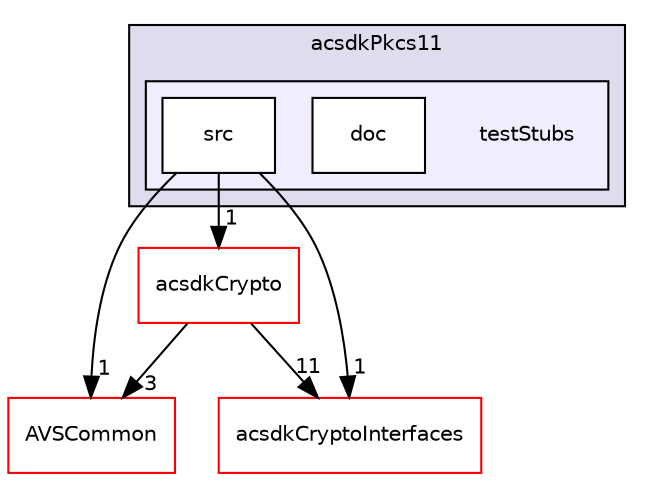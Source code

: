 digraph "/workplace/avs-device-sdk/core/Crypto/acsdkPkcs11/testStubs" {
  compound=true
  node [ fontsize="10", fontname="Helvetica"];
  edge [ labelfontsize="10", labelfontname="Helvetica"];
  subgraph clusterdir_bd8b60e8e404fe8dca071a29b0b81e0d {
    graph [ bgcolor="#ddddee", pencolor="black", label="acsdkPkcs11" fontname="Helvetica", fontsize="10", URL="dir_bd8b60e8e404fe8dca071a29b0b81e0d.html"]
  subgraph clusterdir_51ceec87b8cdae8d65778d798a9789f7 {
    graph [ bgcolor="#eeeeff", pencolor="black", label="" URL="dir_51ceec87b8cdae8d65778d798a9789f7.html"];
    dir_51ceec87b8cdae8d65778d798a9789f7 [shape=plaintext label="testStubs"];
    dir_81d5a69c2e2e68b8dad5bbd921341b8a [shape=box label="doc" color="black" fillcolor="white" style="filled" URL="dir_81d5a69c2e2e68b8dad5bbd921341b8a.html"];
    dir_da6da2003f9d8d1e9fdcc2c91d1d8646 [shape=box label="src" color="black" fillcolor="white" style="filled" URL="dir_da6da2003f9d8d1e9fdcc2c91d1d8646.html"];
  }
  }
  dir_6418a0282efa709f01c16160744ac46c [shape=box label="acsdkCrypto" fillcolor="white" style="filled" color="red" URL="dir_6418a0282efa709f01c16160744ac46c.html"];
  dir_13e65effb2bde530b17b3d5eefcd0266 [shape=box label="AVSCommon" fillcolor="white" style="filled" color="red" URL="dir_13e65effb2bde530b17b3d5eefcd0266.html"];
  dir_8d535980e8bcd8dca7a4900da179e35a [shape=box label="acsdkCryptoInterfaces" fillcolor="white" style="filled" color="red" URL="dir_8d535980e8bcd8dca7a4900da179e35a.html"];
  dir_da6da2003f9d8d1e9fdcc2c91d1d8646->dir_6418a0282efa709f01c16160744ac46c [headlabel="1", labeldistance=1.5 headhref="dir_000635_000583.html"];
  dir_da6da2003f9d8d1e9fdcc2c91d1d8646->dir_13e65effb2bde530b17b3d5eefcd0266 [headlabel="1", labeldistance=1.5 headhref="dir_000635_000017.html"];
  dir_da6da2003f9d8d1e9fdcc2c91d1d8646->dir_8d535980e8bcd8dca7a4900da179e35a [headlabel="1", labeldistance=1.5 headhref="dir_000635_000613.html"];
  dir_6418a0282efa709f01c16160744ac46c->dir_13e65effb2bde530b17b3d5eefcd0266 [headlabel="3", labeldistance=1.5 headhref="dir_000583_000017.html"];
  dir_6418a0282efa709f01c16160744ac46c->dir_8d535980e8bcd8dca7a4900da179e35a [headlabel="11", labeldistance=1.5 headhref="dir_000583_000613.html"];
}
